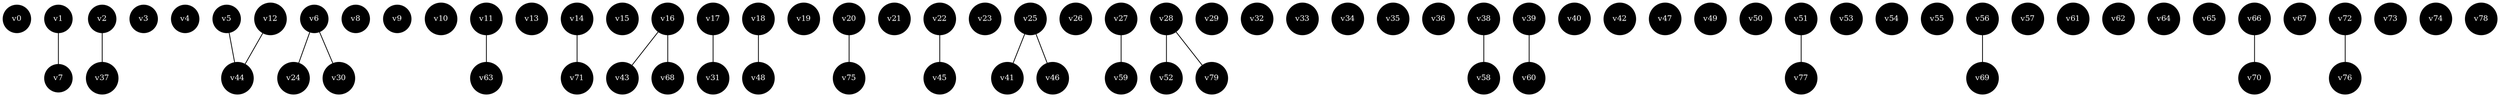 graph {
node[fontcolor = white, fillcolor = black, style = filled, shape = circle, fontsize = "10", overlap = "false"];
v0 [pos = "9.20, 9.39!"];
v1 [pos = "8.80, 5.92!"];
v2 [pos = "7.00, 0.61!"];
v3 [pos = "5.70, 6.02!"];
v4 [pos = "0.00, 10.00!"];
v5 [pos = "6.10, 3.88!"];
v6 [pos = "6.50, 2.24!"];
v7 [pos = "9.10, 5.31!"];
v8 [pos = "5.90, 0.20!"];
v9 [pos = "0.30, 5.51!"];
v10 [pos = "9.50, 3.88!"];
v11 [pos = "8.00, 2.86!"];
v12 [pos = "6.60, 4.29!"];
v13 [pos = "7.90, 7.55!"];
v14 [pos = "9.90, 2.55!"];
v15 [pos = "2.00, 4.39!"];
v16 [pos = "4.00, 0.31!"];
v17 [pos = "5.00, 4.29!"];
v18 [pos = "9.70, 0.00!"];
v19 [pos = "2.10, 1.94!"];
v20 [pos = "3.60, 2.14!"];
v21 [pos = "10.00, 6.22!"];
v22 [pos = "1.10, 8.67!"];
v23 [pos = "6.90, 3.57!"];
v24 [pos = "6.90, 2.24!"];
v25 [pos = "2.90, 3.57!"];
v26 [pos = "1.40, 0.92!"];
v27 [pos = "5.00, 3.37!"];
v28 [pos = "8.90, 1.73!"];
v29 [pos = "5.70, 4.49!"];
v30 [pos = "6.00, 2.55!"];
v31 [pos = "4.80, 4.29!"];
v32 [pos = "1.70, 9.49!"];
v33 [pos = "2.10, 5.10!"];
v34 [pos = "7.70, 1.84!"];
v35 [pos = "0.20, 0.41!"];
v36 [pos = "6.30, 8.47!"];
v37 [pos = "6.80, 0.61!"];
v38 [pos = "4.10, 9.69!"];
v39 [pos = "4.80, 5.51!"];
v40 [pos = "9.80, 7.45!"];
v41 [pos = "2.60, 3.88!"];
v42 [pos = "6.90, 7.76!"];
v43 [pos = "4.00, 0.10!"];
v44 [pos = "6.50, 4.18!"];
v45 [pos = "1.40, 8.78!"];
v46 [pos = "3.20, 3.98!"];
v47 [pos = "1.40, 2.45!"];
v48 [pos = "9.60, 0.51!"];
v49 [pos = "8.20, 10.00!"];
v50 [pos = "2.30, 8.67!"];
v51 [pos = "6.30, 7.04!"];
v52 [pos = "8.70, 1.94!"];
v53 [pos = "5.60, 7.65!"];
v54 [pos = "1.50, 6.43!"];
v55 [pos = "1.00, 4.59!"];
v56 [pos = "0.70, 3.06!"];
v57 [pos = "3.10, 1.12!"];
v58 [pos = "3.60, 9.49!"];
v59 [pos = "5.00, 3.16!"];
v60 [pos = "4.90, 5.31!"];
v61 [pos = "3.90, 1.02!"];
v62 [pos = "7.60, 4.08!"];
v63 [pos = "8.30, 3.47!"];
v64 [pos = "3.30, 5.20!"];
v65 [pos = "0.00, 1.53!"];
v66 [pos = "5.20, 8.37!"];
v67 [pos = "5.20, 8.37!"];
v68 [pos = "4.60, 0.61!"];
v69 [pos = "0.30, 2.65!"];
v70 [pos = "4.60, 8.16!"];
v71 [pos = "9.40, 3.06!"];
v72 [pos = "2.60, 7.76!"];
v73 [pos = "7.50, 9.39!"];
v74 [pos = "5.70, 5.20!"];
v75 [pos = "3.40, 2.14!"];
v76 [pos = "2.80, 8.16!"];
v77 [pos = "5.90, 6.73!"];
v78 [pos = "5.10, 1.63!"];
v79 [pos = "8.70, 1.12!"];
edge [ color = black ];v1 -- v7;
v2 -- v37;
v5 -- v44;
v6 -- v24;
v6 -- v30;
v11 -- v63;
v12 -- v44;
v14 -- v71;
v16 -- v43;
v16 -- v68;
v17 -- v31;
v18 -- v48;
v20 -- v75;
v22 -- v45;
v25 -- v41;
v25 -- v46;
v27 -- v59;
v28 -- v52;
v28 -- v79;
v38 -- v58;
v39 -- v60;
v51 -- v77;
v56 -- v69;
v66 -- v70;
v72 -- v76;
}